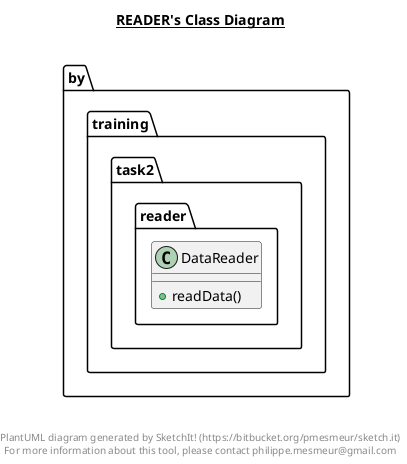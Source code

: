 @startuml

title __READER's Class Diagram__\n

  package by.training.task2.reader {
    class DataReader {
        + readData()
    }
  }
  



right footer


PlantUML diagram generated by SketchIt! (https://bitbucket.org/pmesmeur/sketch.it)
For more information about this tool, please contact philippe.mesmeur@gmail.com
endfooter

@enduml
